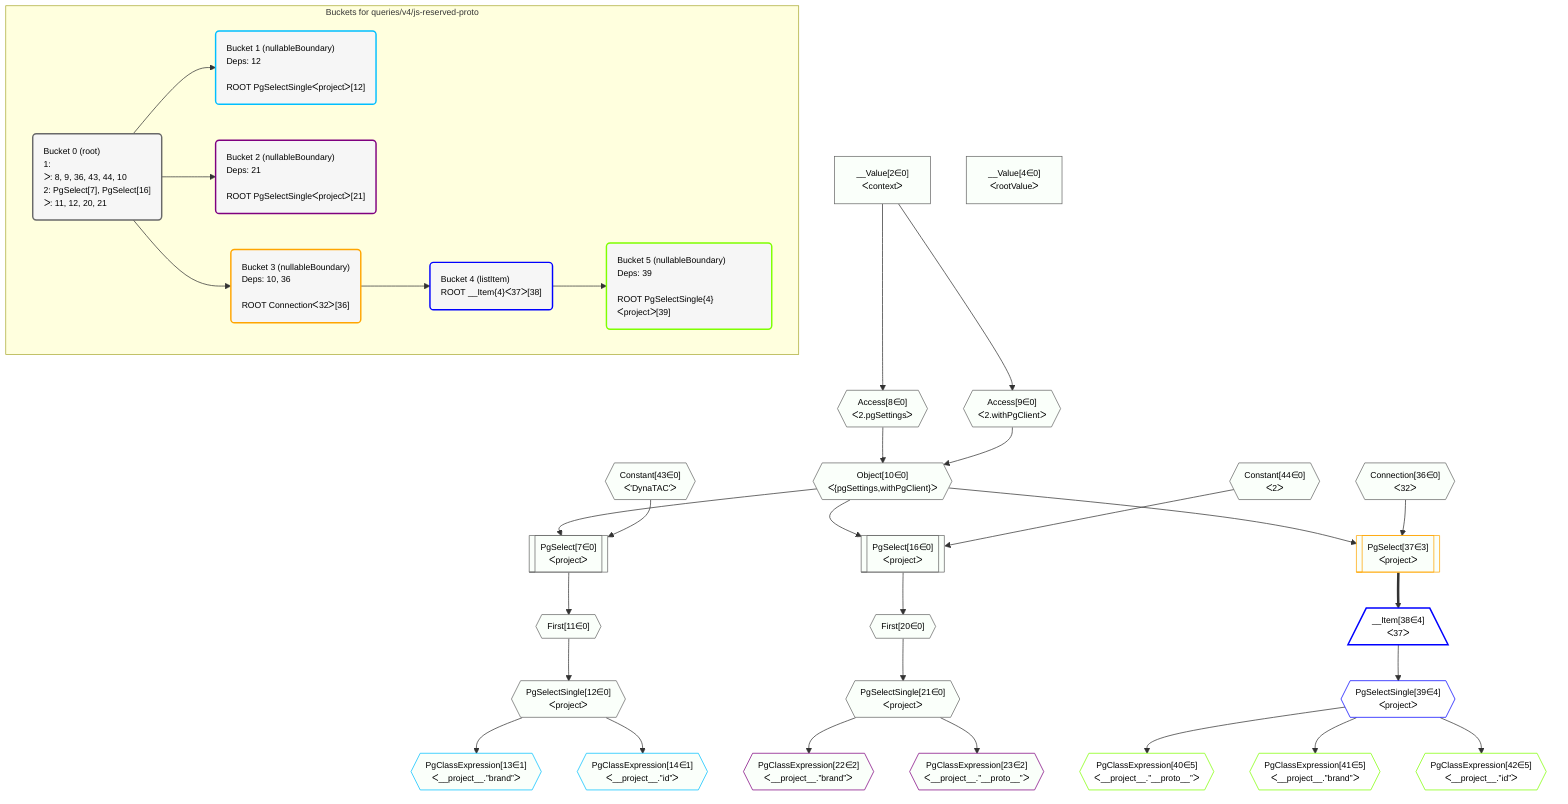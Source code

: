 %%{init: {'themeVariables': { 'fontSize': '12px'}}}%%
graph TD
    classDef path fill:#eee,stroke:#000,color:#000
    classDef plan fill:#fff,stroke-width:1px,color:#000
    classDef itemplan fill:#fff,stroke-width:2px,color:#000
    classDef unbatchedplan fill:#dff,stroke-width:1px,color:#000
    classDef sideeffectplan fill:#fcc,stroke-width:2px,color:#000
    classDef bucket fill:#f6f6f6,color:#000,stroke-width:2px,text-align:left


    %% plan dependencies
    PgSelect7[["PgSelect[7∈0]<br />ᐸprojectᐳ"]]:::plan
    Object10{{"Object[10∈0]<br />ᐸ{pgSettings,withPgClient}ᐳ"}}:::plan
    Constant43{{"Constant[43∈0]<br />ᐸ'DynaTAC'ᐳ"}}:::plan
    Object10 & Constant43 --> PgSelect7
    Access8{{"Access[8∈0]<br />ᐸ2.pgSettingsᐳ"}}:::plan
    Access9{{"Access[9∈0]<br />ᐸ2.withPgClientᐳ"}}:::plan
    Access8 & Access9 --> Object10
    PgSelect16[["PgSelect[16∈0]<br />ᐸprojectᐳ"]]:::plan
    Constant44{{"Constant[44∈0]<br />ᐸ2ᐳ"}}:::plan
    Object10 & Constant44 --> PgSelect16
    __Value2["__Value[2∈0]<br />ᐸcontextᐳ"]:::plan
    __Value2 --> Access8
    __Value2 --> Access9
    First11{{"First[11∈0]"}}:::plan
    PgSelect7 --> First11
    PgSelectSingle12{{"PgSelectSingle[12∈0]<br />ᐸprojectᐳ"}}:::plan
    First11 --> PgSelectSingle12
    First20{{"First[20∈0]"}}:::plan
    PgSelect16 --> First20
    PgSelectSingle21{{"PgSelectSingle[21∈0]<br />ᐸprojectᐳ"}}:::plan
    First20 --> PgSelectSingle21
    __Value4["__Value[4∈0]<br />ᐸrootValueᐳ"]:::plan
    Connection36{{"Connection[36∈0]<br />ᐸ32ᐳ"}}:::plan
    PgClassExpression13{{"PgClassExpression[13∈1]<br />ᐸ__project__.”brand”ᐳ"}}:::plan
    PgSelectSingle12 --> PgClassExpression13
    PgClassExpression14{{"PgClassExpression[14∈1]<br />ᐸ__project__.”id”ᐳ"}}:::plan
    PgSelectSingle12 --> PgClassExpression14
    PgClassExpression22{{"PgClassExpression[22∈2]<br />ᐸ__project__.”brand”ᐳ"}}:::plan
    PgSelectSingle21 --> PgClassExpression22
    PgClassExpression23{{"PgClassExpression[23∈2]<br />ᐸ__project__.”__proto__”ᐳ"}}:::plan
    PgSelectSingle21 --> PgClassExpression23
    PgSelect37[["PgSelect[37∈3]<br />ᐸprojectᐳ"]]:::plan
    Object10 & Connection36 --> PgSelect37
    __Item38[/"__Item[38∈4]<br />ᐸ37ᐳ"\]:::itemplan
    PgSelect37 ==> __Item38
    PgSelectSingle39{{"PgSelectSingle[39∈4]<br />ᐸprojectᐳ"}}:::plan
    __Item38 --> PgSelectSingle39
    PgClassExpression40{{"PgClassExpression[40∈5]<br />ᐸ__project__.”__proto__”ᐳ"}}:::plan
    PgSelectSingle39 --> PgClassExpression40
    PgClassExpression41{{"PgClassExpression[41∈5]<br />ᐸ__project__.”brand”ᐳ"}}:::plan
    PgSelectSingle39 --> PgClassExpression41
    PgClassExpression42{{"PgClassExpression[42∈5]<br />ᐸ__project__.”id”ᐳ"}}:::plan
    PgSelectSingle39 --> PgClassExpression42

    %% define steps

    subgraph "Buckets for queries/v4/js-reserved-proto"
    Bucket0("Bucket 0 (root)<br />1: <br />ᐳ: 8, 9, 36, 43, 44, 10<br />2: PgSelect[7], PgSelect[16]<br />ᐳ: 11, 12, 20, 21"):::bucket
    classDef bucket0 stroke:#696969
    class Bucket0,__Value2,__Value4,PgSelect7,Access8,Access9,Object10,First11,PgSelectSingle12,PgSelect16,First20,PgSelectSingle21,Connection36,Constant43,Constant44 bucket0
    Bucket1("Bucket 1 (nullableBoundary)<br />Deps: 12<br /><br />ROOT PgSelectSingleᐸprojectᐳ[12]"):::bucket
    classDef bucket1 stroke:#00bfff
    class Bucket1,PgClassExpression13,PgClassExpression14 bucket1
    Bucket2("Bucket 2 (nullableBoundary)<br />Deps: 21<br /><br />ROOT PgSelectSingleᐸprojectᐳ[21]"):::bucket
    classDef bucket2 stroke:#7f007f
    class Bucket2,PgClassExpression22,PgClassExpression23 bucket2
    Bucket3("Bucket 3 (nullableBoundary)<br />Deps: 10, 36<br /><br />ROOT Connectionᐸ32ᐳ[36]"):::bucket
    classDef bucket3 stroke:#ffa500
    class Bucket3,PgSelect37 bucket3
    Bucket4("Bucket 4 (listItem)<br />ROOT __Item{4}ᐸ37ᐳ[38]"):::bucket
    classDef bucket4 stroke:#0000ff
    class Bucket4,__Item38,PgSelectSingle39 bucket4
    Bucket5("Bucket 5 (nullableBoundary)<br />Deps: 39<br /><br />ROOT PgSelectSingle{4}ᐸprojectᐳ[39]"):::bucket
    classDef bucket5 stroke:#7fff00
    class Bucket5,PgClassExpression40,PgClassExpression41,PgClassExpression42 bucket5
    Bucket0 --> Bucket1 & Bucket2 & Bucket3
    Bucket3 --> Bucket4
    Bucket4 --> Bucket5
    classDef unary fill:#fafffa,borderWidth:8px
    class PgSelect7,Object10,PgSelect16,Access8,Access9,First11,PgSelectSingle12,First20,PgSelectSingle21,__Value2,__Value4,Connection36,Constant43,Constant44,PgClassExpression13,PgClassExpression14,PgClassExpression22,PgClassExpression23,PgSelect37 unary
    end